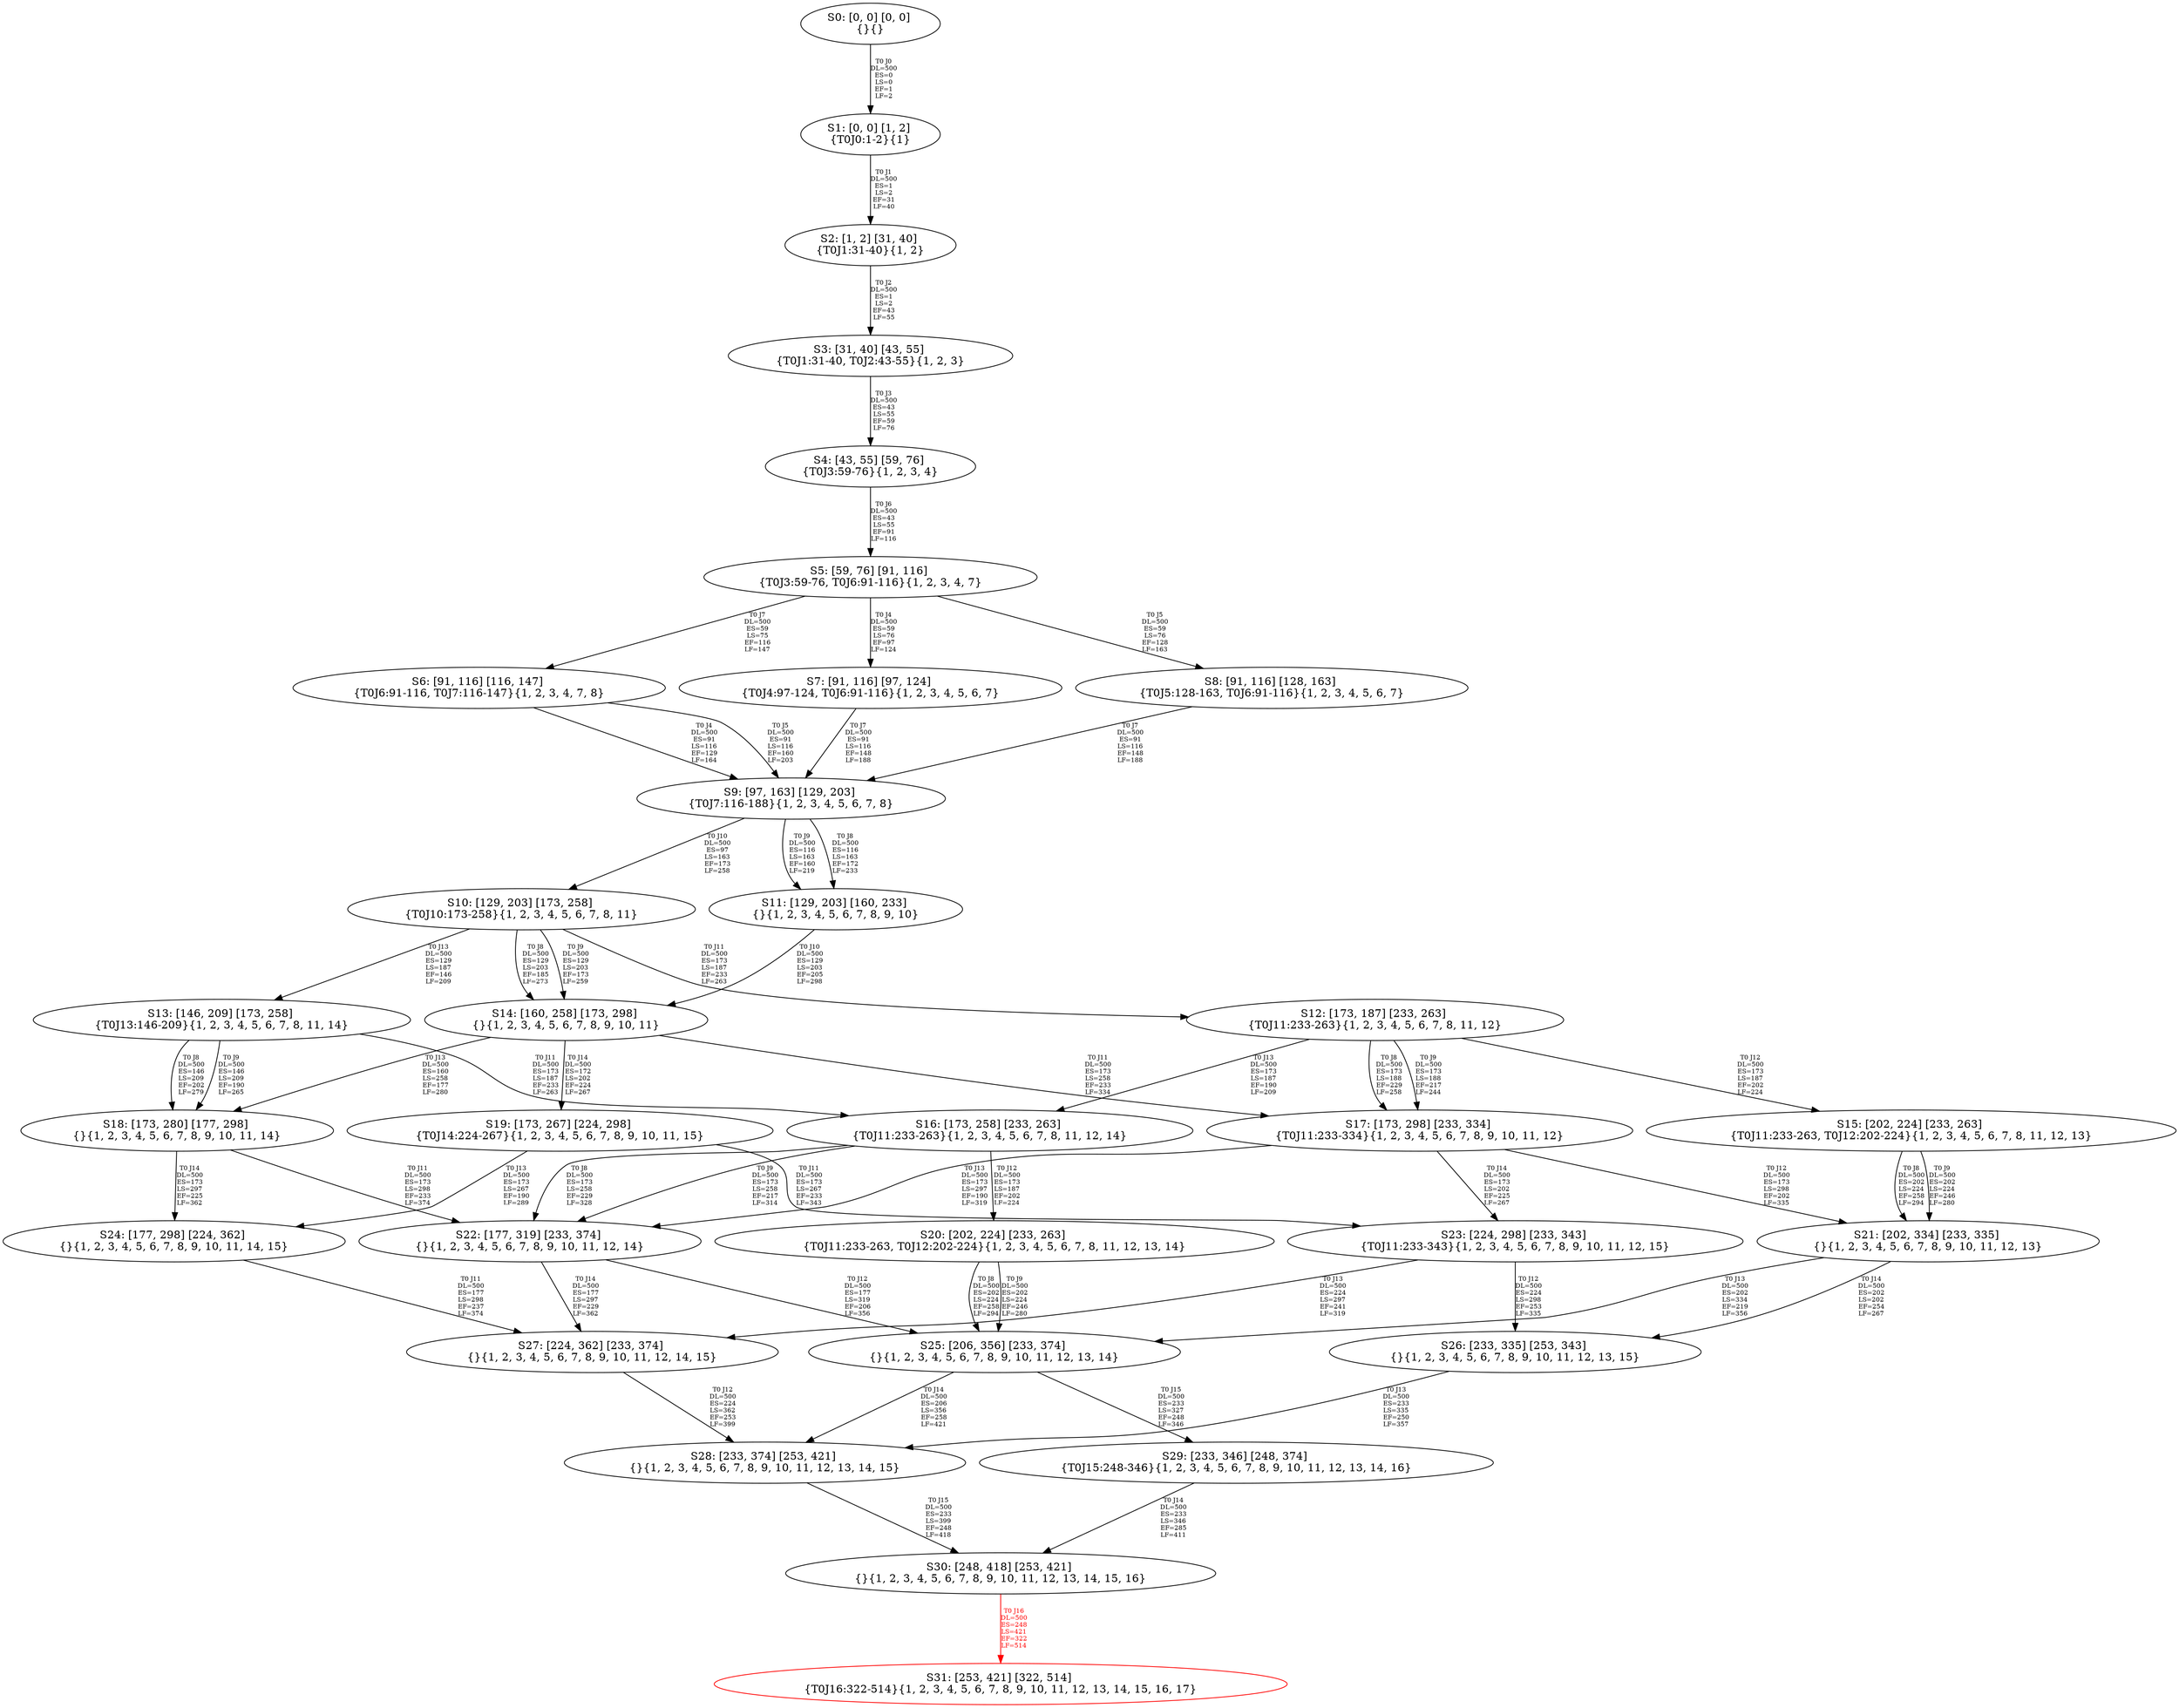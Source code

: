 digraph {
	S0[label="S0: [0, 0] [0, 0] \n{}{}"];
	S1[label="S1: [0, 0] [1, 2] \n{T0J0:1-2}{1}"];
	S2[label="S2: [1, 2] [31, 40] \n{T0J1:31-40}{1, 2}"];
	S3[label="S3: [31, 40] [43, 55] \n{T0J1:31-40, T0J2:43-55}{1, 2, 3}"];
	S4[label="S4: [43, 55] [59, 76] \n{T0J3:59-76}{1, 2, 3, 4}"];
	S5[label="S5: [59, 76] [91, 116] \n{T0J3:59-76, T0J6:91-116}{1, 2, 3, 4, 7}"];
	S6[label="S6: [91, 116] [116, 147] \n{T0J6:91-116, T0J7:116-147}{1, 2, 3, 4, 7, 8}"];
	S7[label="S7: [91, 116] [97, 124] \n{T0J4:97-124, T0J6:91-116}{1, 2, 3, 4, 5, 6, 7}"];
	S8[label="S8: [91, 116] [128, 163] \n{T0J5:128-163, T0J6:91-116}{1, 2, 3, 4, 5, 6, 7}"];
	S9[label="S9: [97, 163] [129, 203] \n{T0J7:116-188}{1, 2, 3, 4, 5, 6, 7, 8}"];
	S10[label="S10: [129, 203] [173, 258] \n{T0J10:173-258}{1, 2, 3, 4, 5, 6, 7, 8, 11}"];
	S11[label="S11: [129, 203] [160, 233] \n{}{1, 2, 3, 4, 5, 6, 7, 8, 9, 10}"];
	S12[label="S12: [173, 187] [233, 263] \n{T0J11:233-263}{1, 2, 3, 4, 5, 6, 7, 8, 11, 12}"];
	S13[label="S13: [146, 209] [173, 258] \n{T0J13:146-209}{1, 2, 3, 4, 5, 6, 7, 8, 11, 14}"];
	S14[label="S14: [160, 258] [173, 298] \n{}{1, 2, 3, 4, 5, 6, 7, 8, 9, 10, 11}"];
	S15[label="S15: [202, 224] [233, 263] \n{T0J11:233-263, T0J12:202-224}{1, 2, 3, 4, 5, 6, 7, 8, 11, 12, 13}"];
	S16[label="S16: [173, 258] [233, 263] \n{T0J11:233-263}{1, 2, 3, 4, 5, 6, 7, 8, 11, 12, 14}"];
	S17[label="S17: [173, 298] [233, 334] \n{T0J11:233-334}{1, 2, 3, 4, 5, 6, 7, 8, 9, 10, 11, 12}"];
	S18[label="S18: [173, 280] [177, 298] \n{}{1, 2, 3, 4, 5, 6, 7, 8, 9, 10, 11, 14}"];
	S19[label="S19: [173, 267] [224, 298] \n{T0J14:224-267}{1, 2, 3, 4, 5, 6, 7, 8, 9, 10, 11, 15}"];
	S20[label="S20: [202, 224] [233, 263] \n{T0J11:233-263, T0J12:202-224}{1, 2, 3, 4, 5, 6, 7, 8, 11, 12, 13, 14}"];
	S21[label="S21: [202, 334] [233, 335] \n{}{1, 2, 3, 4, 5, 6, 7, 8, 9, 10, 11, 12, 13}"];
	S22[label="S22: [177, 319] [233, 374] \n{}{1, 2, 3, 4, 5, 6, 7, 8, 9, 10, 11, 12, 14}"];
	S23[label="S23: [224, 298] [233, 343] \n{T0J11:233-343}{1, 2, 3, 4, 5, 6, 7, 8, 9, 10, 11, 12, 15}"];
	S24[label="S24: [177, 298] [224, 362] \n{}{1, 2, 3, 4, 5, 6, 7, 8, 9, 10, 11, 14, 15}"];
	S25[label="S25: [206, 356] [233, 374] \n{}{1, 2, 3, 4, 5, 6, 7, 8, 9, 10, 11, 12, 13, 14}"];
	S26[label="S26: [233, 335] [253, 343] \n{}{1, 2, 3, 4, 5, 6, 7, 8, 9, 10, 11, 12, 13, 15}"];
	S27[label="S27: [224, 362] [233, 374] \n{}{1, 2, 3, 4, 5, 6, 7, 8, 9, 10, 11, 12, 14, 15}"];
	S28[label="S28: [233, 374] [253, 421] \n{}{1, 2, 3, 4, 5, 6, 7, 8, 9, 10, 11, 12, 13, 14, 15}"];
	S29[label="S29: [233, 346] [248, 374] \n{T0J15:248-346}{1, 2, 3, 4, 5, 6, 7, 8, 9, 10, 11, 12, 13, 14, 16}"];
	S30[label="S30: [248, 418] [253, 421] \n{}{1, 2, 3, 4, 5, 6, 7, 8, 9, 10, 11, 12, 13, 14, 15, 16}"];
	S31[label="S31: [253, 421] [322, 514] \n{T0J16:322-514}{1, 2, 3, 4, 5, 6, 7, 8, 9, 10, 11, 12, 13, 14, 15, 16, 17}"];
	S0 -> S1[label="T0 J0\nDL=500\nES=0\nLS=0\nEF=1\nLF=2",fontsize=8];
	S1 -> S2[label="T0 J1\nDL=500\nES=1\nLS=2\nEF=31\nLF=40",fontsize=8];
	S2 -> S3[label="T0 J2\nDL=500\nES=1\nLS=2\nEF=43\nLF=55",fontsize=8];
	S3 -> S4[label="T0 J3\nDL=500\nES=43\nLS=55\nEF=59\nLF=76",fontsize=8];
	S4 -> S5[label="T0 J6\nDL=500\nES=43\nLS=55\nEF=91\nLF=116",fontsize=8];
	S5 -> S7[label="T0 J4\nDL=500\nES=59\nLS=76\nEF=97\nLF=124",fontsize=8];
	S5 -> S8[label="T0 J5\nDL=500\nES=59\nLS=76\nEF=128\nLF=163",fontsize=8];
	S5 -> S6[label="T0 J7\nDL=500\nES=59\nLS=75\nEF=116\nLF=147",fontsize=8];
	S6 -> S9[label="T0 J4\nDL=500\nES=91\nLS=116\nEF=129\nLF=164",fontsize=8];
	S6 -> S9[label="T0 J5\nDL=500\nES=91\nLS=116\nEF=160\nLF=203",fontsize=8];
	S7 -> S9[label="T0 J7\nDL=500\nES=91\nLS=116\nEF=148\nLF=188",fontsize=8];
	S8 -> S9[label="T0 J7\nDL=500\nES=91\nLS=116\nEF=148\nLF=188",fontsize=8];
	S9 -> S11[label="T0 J8\nDL=500\nES=116\nLS=163\nEF=172\nLF=233",fontsize=8];
	S9 -> S11[label="T0 J9\nDL=500\nES=116\nLS=163\nEF=160\nLF=219",fontsize=8];
	S9 -> S10[label="T0 J10\nDL=500\nES=97\nLS=163\nEF=173\nLF=258",fontsize=8];
	S10 -> S14[label="T0 J8\nDL=500\nES=129\nLS=203\nEF=185\nLF=273",fontsize=8];
	S10 -> S14[label="T0 J9\nDL=500\nES=129\nLS=203\nEF=173\nLF=259",fontsize=8];
	S10 -> S12[label="T0 J11\nDL=500\nES=173\nLS=187\nEF=233\nLF=263",fontsize=8];
	S10 -> S13[label="T0 J13\nDL=500\nES=129\nLS=187\nEF=146\nLF=209",fontsize=8];
	S11 -> S14[label="T0 J10\nDL=500\nES=129\nLS=203\nEF=205\nLF=298",fontsize=8];
	S12 -> S17[label="T0 J8\nDL=500\nES=173\nLS=188\nEF=229\nLF=258",fontsize=8];
	S12 -> S17[label="T0 J9\nDL=500\nES=173\nLS=188\nEF=217\nLF=244",fontsize=8];
	S12 -> S15[label="T0 J12\nDL=500\nES=173\nLS=187\nEF=202\nLF=224",fontsize=8];
	S12 -> S16[label="T0 J13\nDL=500\nES=173\nLS=187\nEF=190\nLF=209",fontsize=8];
	S13 -> S18[label="T0 J8\nDL=500\nES=146\nLS=209\nEF=202\nLF=279",fontsize=8];
	S13 -> S18[label="T0 J9\nDL=500\nES=146\nLS=209\nEF=190\nLF=265",fontsize=8];
	S13 -> S16[label="T0 J11\nDL=500\nES=173\nLS=187\nEF=233\nLF=263",fontsize=8];
	S14 -> S17[label="T0 J11\nDL=500\nES=173\nLS=258\nEF=233\nLF=334",fontsize=8];
	S14 -> S18[label="T0 J13\nDL=500\nES=160\nLS=258\nEF=177\nLF=280",fontsize=8];
	S14 -> S19[label="T0 J14\nDL=500\nES=172\nLS=202\nEF=224\nLF=267",fontsize=8];
	S15 -> S21[label="T0 J8\nDL=500\nES=202\nLS=224\nEF=258\nLF=294",fontsize=8];
	S15 -> S21[label="T0 J9\nDL=500\nES=202\nLS=224\nEF=246\nLF=280",fontsize=8];
	S16 -> S22[label="T0 J8\nDL=500\nES=173\nLS=258\nEF=229\nLF=328",fontsize=8];
	S16 -> S22[label="T0 J9\nDL=500\nES=173\nLS=258\nEF=217\nLF=314",fontsize=8];
	S16 -> S20[label="T0 J12\nDL=500\nES=173\nLS=187\nEF=202\nLF=224",fontsize=8];
	S17 -> S21[label="T0 J12\nDL=500\nES=173\nLS=298\nEF=202\nLF=335",fontsize=8];
	S17 -> S22[label="T0 J13\nDL=500\nES=173\nLS=297\nEF=190\nLF=319",fontsize=8];
	S17 -> S23[label="T0 J14\nDL=500\nES=173\nLS=202\nEF=225\nLF=267",fontsize=8];
	S18 -> S22[label="T0 J11\nDL=500\nES=173\nLS=298\nEF=233\nLF=374",fontsize=8];
	S18 -> S24[label="T0 J14\nDL=500\nES=173\nLS=297\nEF=225\nLF=362",fontsize=8];
	S19 -> S23[label="T0 J11\nDL=500\nES=173\nLS=267\nEF=233\nLF=343",fontsize=8];
	S19 -> S24[label="T0 J13\nDL=500\nES=173\nLS=267\nEF=190\nLF=289",fontsize=8];
	S20 -> S25[label="T0 J8\nDL=500\nES=202\nLS=224\nEF=258\nLF=294",fontsize=8];
	S20 -> S25[label="T0 J9\nDL=500\nES=202\nLS=224\nEF=246\nLF=280",fontsize=8];
	S21 -> S25[label="T0 J13\nDL=500\nES=202\nLS=334\nEF=219\nLF=356",fontsize=8];
	S21 -> S26[label="T0 J14\nDL=500\nES=202\nLS=202\nEF=254\nLF=267",fontsize=8];
	S22 -> S25[label="T0 J12\nDL=500\nES=177\nLS=319\nEF=206\nLF=356",fontsize=8];
	S22 -> S27[label="T0 J14\nDL=500\nES=177\nLS=297\nEF=229\nLF=362",fontsize=8];
	S23 -> S26[label="T0 J12\nDL=500\nES=224\nLS=298\nEF=253\nLF=335",fontsize=8];
	S23 -> S27[label="T0 J13\nDL=500\nES=224\nLS=297\nEF=241\nLF=319",fontsize=8];
	S24 -> S27[label="T0 J11\nDL=500\nES=177\nLS=298\nEF=237\nLF=374",fontsize=8];
	S25 -> S28[label="T0 J14\nDL=500\nES=206\nLS=356\nEF=258\nLF=421",fontsize=8];
	S25 -> S29[label="T0 J15\nDL=500\nES=233\nLS=327\nEF=248\nLF=346",fontsize=8];
	S26 -> S28[label="T0 J13\nDL=500\nES=233\nLS=335\nEF=250\nLF=357",fontsize=8];
	S27 -> S28[label="T0 J12\nDL=500\nES=224\nLS=362\nEF=253\nLF=399",fontsize=8];
	S28 -> S30[label="T0 J15\nDL=500\nES=233\nLS=399\nEF=248\nLF=418",fontsize=8];
	S29 -> S30[label="T0 J14\nDL=500\nES=233\nLS=346\nEF=285\nLF=411",fontsize=8];
	S30 -> S31[label="T0 J16\nDL=500\nES=248\nLS=421\nEF=322\nLF=514",color=Red,fontcolor=Red,fontsize=8];
S31[color=Red];
}
